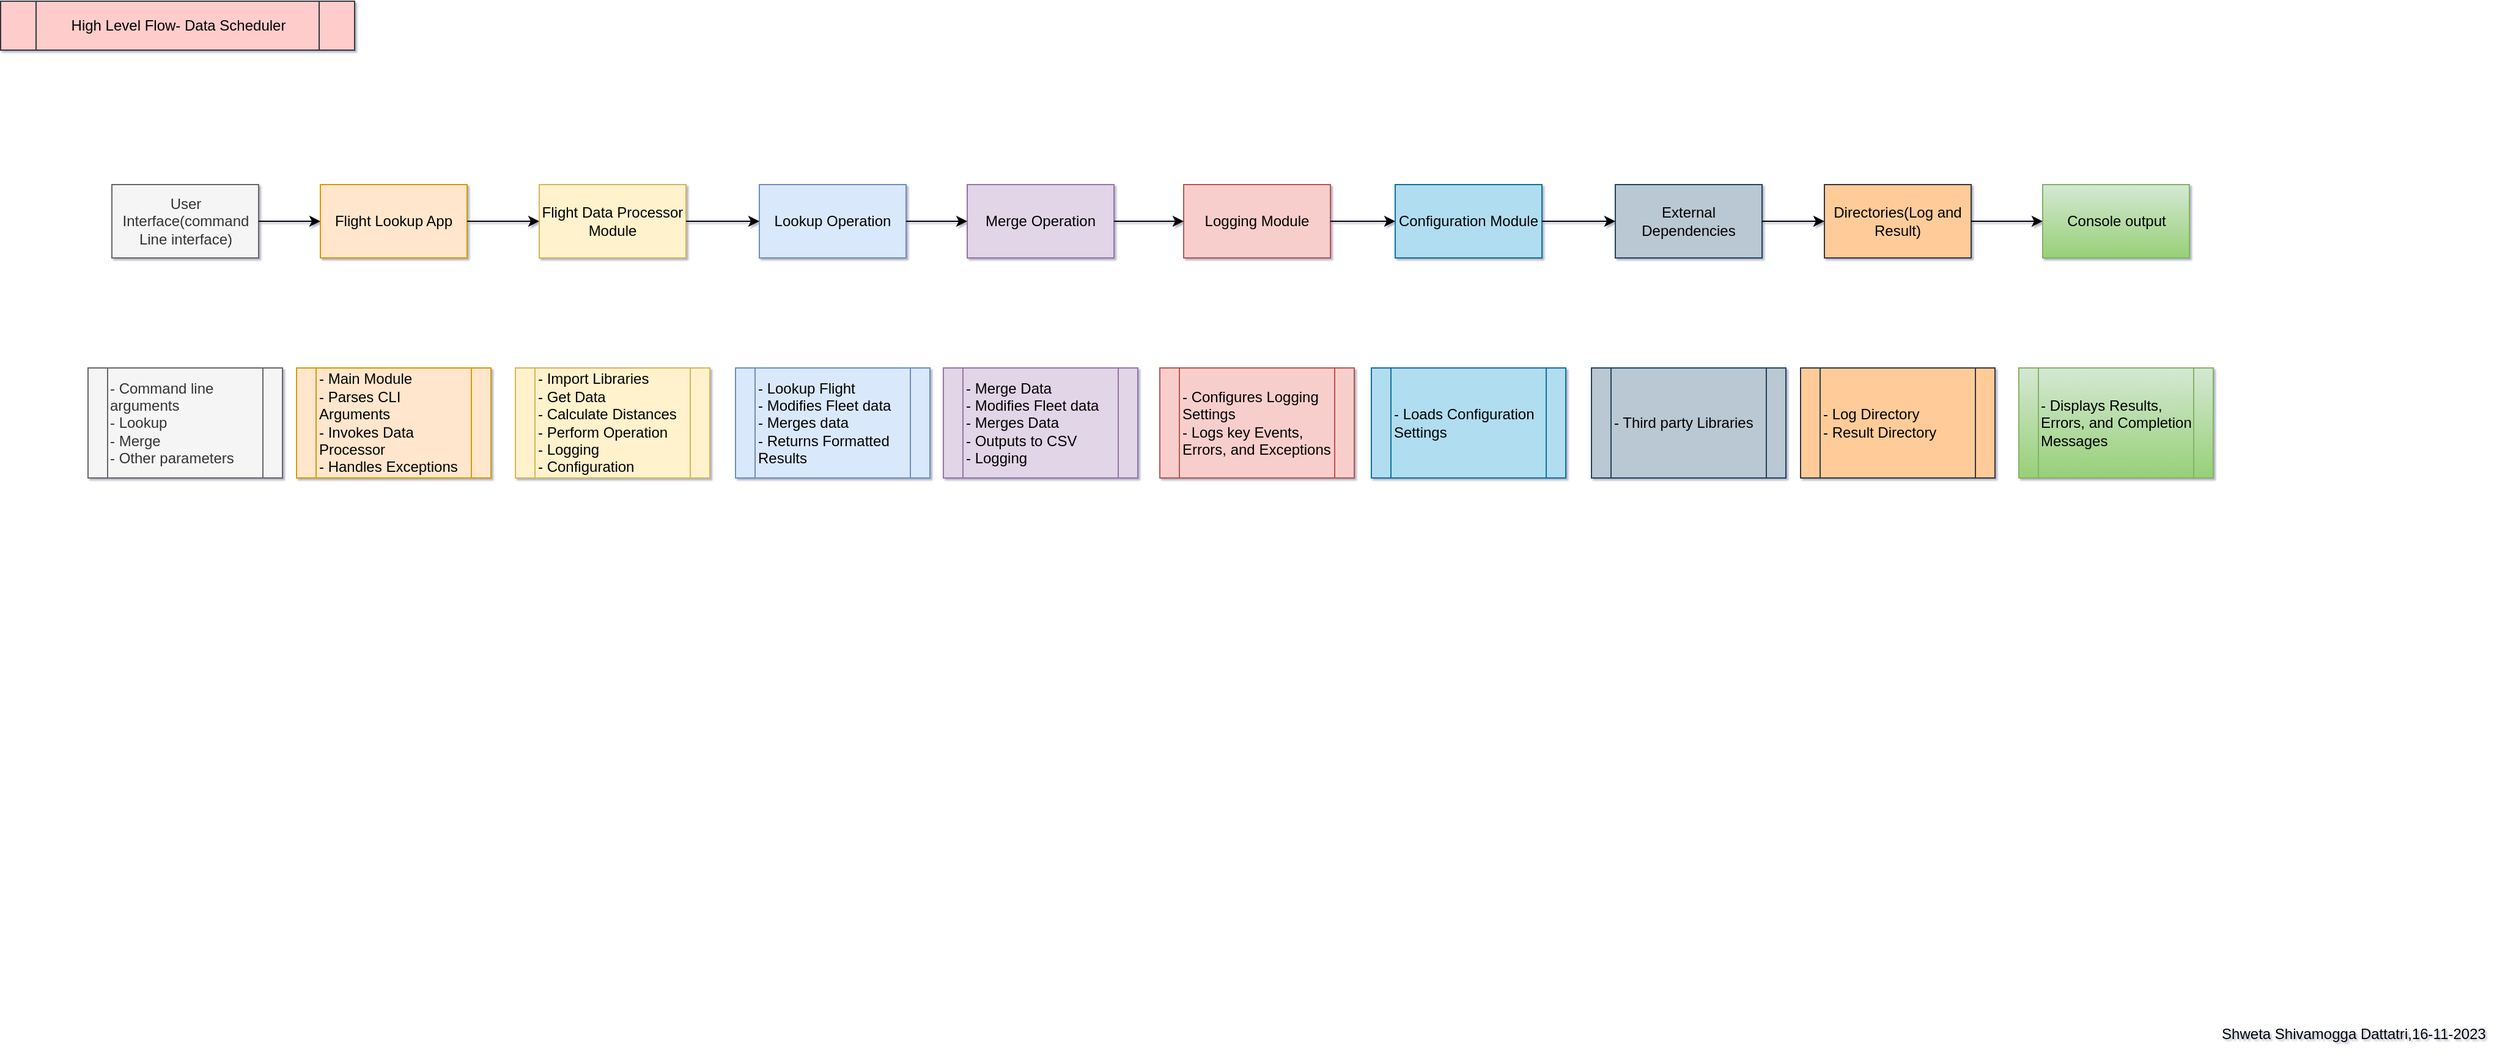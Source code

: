 <mxfile version="22.0.3" type="device">
  <diagram name="Page-1" id="YZCyEPnaN5AjEPofCWqy">
    <mxGraphModel dx="2049" dy="1194" grid="1" gridSize="10" guides="1" tooltips="1" connect="1" arrows="1" fold="1" page="1" pageScale="1" pageWidth="413" pageHeight="291" background="none" math="0" shadow="1">
      <root>
        <mxCell id="0" />
        <mxCell id="1" parent="0" />
        <mxCell id="jmaH9HdOsBBq5J55rm2B-32" value="High Level Flow- Data Scheduler" style="shape=process;whiteSpace=wrap;html=1;backgroundOutline=1;fillColor=#ffcccc;strokeColor=#36393d;" vertex="1" parent="1">
          <mxGeometry x="10.5" y="10" width="289.5" height="40" as="geometry" />
        </mxCell>
        <mxCell id="jmaH9HdOsBBq5J55rm2B-33" value="Shweta Shivamogga Dattatri,16-11-2023" style="text;html=1;strokeColor=none;fillColor=none;align=center;verticalAlign=middle;whiteSpace=wrap;rounded=0;" vertex="1" parent="1">
          <mxGeometry x="1820" y="840" width="230" height="30" as="geometry" />
        </mxCell>
        <mxCell id="jmaH9HdOsBBq5J55rm2B-35" value="" style="group;labelBackgroundColor=none;labelBorderColor=none;fontStyle=0" vertex="1" connectable="0" parent="1">
          <mxGeometry x="82" y="160" width="1738" height="240" as="geometry" />
        </mxCell>
        <mxCell id="jmaH9HdOsBBq5J55rm2B-1" value="User Interface(command Line interface)" style="rounded=0;whiteSpace=wrap;html=1;fillColor=#f5f5f5;fontColor=#333333;strokeColor=#666666;" vertex="1" parent="jmaH9HdOsBBq5J55rm2B-35">
          <mxGeometry x="19.5" width="120" height="60" as="geometry" />
        </mxCell>
        <mxCell id="jmaH9HdOsBBq5J55rm2B-2" value="Console output" style="rounded=0;whiteSpace=wrap;html=1;fillColor=#d5e8d4;gradientColor=#97d077;strokeColor=#82b366;" vertex="1" parent="jmaH9HdOsBBq5J55rm2B-35">
          <mxGeometry x="1598.5" width="120" height="60" as="geometry" />
        </mxCell>
        <mxCell id="jmaH9HdOsBBq5J55rm2B-3" value="Directories(Log and Result)" style="rounded=0;whiteSpace=wrap;html=1;fillColor=#ffcc99;strokeColor=#36393d;" vertex="1" parent="jmaH9HdOsBBq5J55rm2B-35">
          <mxGeometry x="1420" width="120" height="60" as="geometry" />
        </mxCell>
        <mxCell id="jmaH9HdOsBBq5J55rm2B-4" value="External Dependencies" style="rounded=0;whiteSpace=wrap;html=1;fillColor=#bac8d3;strokeColor=#23445d;" vertex="1" parent="jmaH9HdOsBBq5J55rm2B-35">
          <mxGeometry x="1249" width="120" height="60" as="geometry" />
        </mxCell>
        <mxCell id="jmaH9HdOsBBq5J55rm2B-5" value="Configuration Module" style="rounded=0;whiteSpace=wrap;html=1;fillColor=#b1ddf0;strokeColor=#10739e;" vertex="1" parent="jmaH9HdOsBBq5J55rm2B-35">
          <mxGeometry x="1069" width="120" height="60" as="geometry" />
        </mxCell>
        <mxCell id="jmaH9HdOsBBq5J55rm2B-6" value="Flight Lookup App" style="rounded=0;whiteSpace=wrap;html=1;fillColor=#ffe6cc;strokeColor=#d79b00;" vertex="1" parent="jmaH9HdOsBBq5J55rm2B-35">
          <mxGeometry x="190" width="120" height="60" as="geometry" />
        </mxCell>
        <mxCell id="jmaH9HdOsBBq5J55rm2B-7" value="Flight Data Processor Module" style="rounded=0;whiteSpace=wrap;html=1;fillColor=#fff2cc;strokeColor=#d6b656;" vertex="1" parent="jmaH9HdOsBBq5J55rm2B-35">
          <mxGeometry x="369" width="120" height="60" as="geometry" />
        </mxCell>
        <mxCell id="jmaH9HdOsBBq5J55rm2B-8" value="Lookup Operation" style="rounded=0;whiteSpace=wrap;html=1;fillColor=#dae8fc;strokeColor=#6c8ebf;" vertex="1" parent="jmaH9HdOsBBq5J55rm2B-35">
          <mxGeometry x="549" width="120" height="60" as="geometry" />
        </mxCell>
        <mxCell id="jmaH9HdOsBBq5J55rm2B-9" value="Merge Operation" style="rounded=0;whiteSpace=wrap;html=1;fillColor=#e1d5e7;strokeColor=#9673a6;" vertex="1" parent="jmaH9HdOsBBq5J55rm2B-35">
          <mxGeometry x="719" width="120" height="60" as="geometry" />
        </mxCell>
        <mxCell id="jmaH9HdOsBBq5J55rm2B-10" value="Logging Module" style="rounded=0;whiteSpace=wrap;html=1;fillColor=#f8cecc;strokeColor=#b85450;" vertex="1" parent="jmaH9HdOsBBq5J55rm2B-35">
          <mxGeometry x="896" width="120" height="60" as="geometry" />
        </mxCell>
        <mxCell id="jmaH9HdOsBBq5J55rm2B-13" value="- Main Module&lt;br&gt;- Parses CLI Arguments&lt;br&gt;- Invokes Data Processor&lt;br&gt;- Handles Exceptions" style="shape=process;whiteSpace=wrap;html=1;backgroundOutline=1;align=left;fillColor=#ffe6cc;strokeColor=#d79b00;" vertex="1" parent="jmaH9HdOsBBq5J55rm2B-35">
          <mxGeometry x="170.5" y="150" width="159" height="90" as="geometry" />
        </mxCell>
        <mxCell id="jmaH9HdOsBBq5J55rm2B-14" value="- Import Libraries&lt;br&gt;- Get Data&lt;br&gt;- Calculate Distances&lt;br&gt;- Perform Operation&lt;br&gt;- Logging&lt;br&gt;- Configuration" style="shape=process;whiteSpace=wrap;html=1;backgroundOutline=1;align=left;fillColor=#fff2cc;strokeColor=#d6b656;" vertex="1" parent="jmaH9HdOsBBq5J55rm2B-35">
          <mxGeometry x="349.5" y="150" width="159" height="90" as="geometry" />
        </mxCell>
        <mxCell id="jmaH9HdOsBBq5J55rm2B-15" value="- Lookup Flight&lt;br&gt;- Modifies Fleet data&lt;br&gt;- Merges data&lt;br&gt;- Returns Formatted Results" style="shape=process;whiteSpace=wrap;html=1;backgroundOutline=1;align=left;fillColor=#dae8fc;strokeColor=#6c8ebf;" vertex="1" parent="jmaH9HdOsBBq5J55rm2B-35">
          <mxGeometry x="529.5" y="150" width="159" height="90" as="geometry" />
        </mxCell>
        <mxCell id="jmaH9HdOsBBq5J55rm2B-16" value="- Merge Data&lt;br&gt;- Modifies Fleet data&lt;br&gt;- Merges Data&lt;br&gt;- Outputs to CSV&lt;br&gt;- Logging" style="shape=process;whiteSpace=wrap;html=1;backgroundOutline=1;align=left;fillColor=#e1d5e7;strokeColor=#9673a6;" vertex="1" parent="jmaH9HdOsBBq5J55rm2B-35">
          <mxGeometry x="699.5" y="150" width="159" height="90" as="geometry" />
        </mxCell>
        <mxCell id="jmaH9HdOsBBq5J55rm2B-17" value="- Configures Logging Settings&lt;br&gt;- Logs key Events, Errors, and Exceptions" style="shape=process;whiteSpace=wrap;html=1;backgroundOutline=1;align=left;fillColor=#f8cecc;strokeColor=#b85450;" vertex="1" parent="jmaH9HdOsBBq5J55rm2B-35">
          <mxGeometry x="876.5" y="150" width="159" height="90" as="geometry" />
        </mxCell>
        <mxCell id="jmaH9HdOsBBq5J55rm2B-18" value="- Third party Libraries" style="shape=process;whiteSpace=wrap;html=1;backgroundOutline=1;align=left;fillColor=#bac8d3;strokeColor=#23445d;" vertex="1" parent="jmaH9HdOsBBq5J55rm2B-35">
          <mxGeometry x="1229.5" y="150" width="159" height="90" as="geometry" />
        </mxCell>
        <mxCell id="jmaH9HdOsBBq5J55rm2B-19" value="- Log Directory&lt;br&gt;- Result Directory" style="shape=process;whiteSpace=wrap;html=1;backgroundOutline=1;align=left;fillColor=#ffcc99;strokeColor=#36393d;" vertex="1" parent="jmaH9HdOsBBq5J55rm2B-35">
          <mxGeometry x="1400.5" y="150" width="159" height="90" as="geometry" />
        </mxCell>
        <mxCell id="jmaH9HdOsBBq5J55rm2B-20" value="- Displays Results, Errors, and Completion Messages" style="shape=process;whiteSpace=wrap;html=1;backgroundOutline=1;align=left;fillColor=#d5e8d4;gradientColor=#97d077;strokeColor=#82b366;" vertex="1" parent="jmaH9HdOsBBq5J55rm2B-35">
          <mxGeometry x="1579" y="150" width="159" height="90" as="geometry" />
        </mxCell>
        <mxCell id="jmaH9HdOsBBq5J55rm2B-21" value="- Command line arguments&lt;br style=&quot;border-color: var(--border-color); font-size: 12px;&quot;&gt;- Lookup&lt;br style=&quot;border-color: var(--border-color); font-size: 12px;&quot;&gt;- Merge&lt;br style=&quot;border-color: var(--border-color); font-size: 12px;&quot;&gt;- Other parameters" style="shape=process;whiteSpace=wrap;html=1;backgroundOutline=1;align=left;fillColor=#f5f5f5;fontColor=#333333;strokeColor=#666666;labelBackgroundColor=none;labelBorderColor=none;fontStyle=0;fontSize=12;" vertex="1" parent="jmaH9HdOsBBq5J55rm2B-35">
          <mxGeometry y="150" width="159" height="90" as="geometry" />
        </mxCell>
        <mxCell id="jmaH9HdOsBBq5J55rm2B-22" value="- Loads Configuration Settings" style="shape=process;whiteSpace=wrap;html=1;backgroundOutline=1;align=left;fillColor=#b1ddf0;strokeColor=#10739e;" vertex="1" parent="jmaH9HdOsBBq5J55rm2B-35">
          <mxGeometry x="1049.5" y="150" width="159" height="90" as="geometry" />
        </mxCell>
        <mxCell id="jmaH9HdOsBBq5J55rm2B-31" value="" style="edgeStyle=orthogonalEdgeStyle;rounded=0;orthogonalLoop=1;jettySize=auto;html=1;" edge="1" parent="jmaH9HdOsBBq5J55rm2B-35" source="jmaH9HdOsBBq5J55rm2B-3" target="jmaH9HdOsBBq5J55rm2B-2">
          <mxGeometry relative="1" as="geometry" />
        </mxCell>
        <mxCell id="jmaH9HdOsBBq5J55rm2B-30" value="" style="edgeStyle=orthogonalEdgeStyle;rounded=0;orthogonalLoop=1;jettySize=auto;html=1;" edge="1" parent="jmaH9HdOsBBq5J55rm2B-35" source="jmaH9HdOsBBq5J55rm2B-4" target="jmaH9HdOsBBq5J55rm2B-3">
          <mxGeometry relative="1" as="geometry" />
        </mxCell>
        <mxCell id="jmaH9HdOsBBq5J55rm2B-29" value="" style="edgeStyle=orthogonalEdgeStyle;rounded=0;orthogonalLoop=1;jettySize=auto;html=1;" edge="1" parent="jmaH9HdOsBBq5J55rm2B-35" source="jmaH9HdOsBBq5J55rm2B-5" target="jmaH9HdOsBBq5J55rm2B-4">
          <mxGeometry relative="1" as="geometry" />
        </mxCell>
        <mxCell id="jmaH9HdOsBBq5J55rm2B-23" value="" style="edgeStyle=orthogonalEdgeStyle;rounded=0;orthogonalLoop=1;jettySize=auto;html=1;" edge="1" parent="jmaH9HdOsBBq5J55rm2B-35" source="jmaH9HdOsBBq5J55rm2B-1" target="jmaH9HdOsBBq5J55rm2B-6">
          <mxGeometry relative="1" as="geometry" />
        </mxCell>
        <mxCell id="jmaH9HdOsBBq5J55rm2B-24" value="" style="edgeStyle=orthogonalEdgeStyle;rounded=0;orthogonalLoop=1;jettySize=auto;html=1;" edge="1" parent="jmaH9HdOsBBq5J55rm2B-35" source="jmaH9HdOsBBq5J55rm2B-6" target="jmaH9HdOsBBq5J55rm2B-7">
          <mxGeometry relative="1" as="geometry" />
        </mxCell>
        <mxCell id="jmaH9HdOsBBq5J55rm2B-25" value="" style="edgeStyle=orthogonalEdgeStyle;rounded=0;orthogonalLoop=1;jettySize=auto;html=1;" edge="1" parent="jmaH9HdOsBBq5J55rm2B-35" source="jmaH9HdOsBBq5J55rm2B-7" target="jmaH9HdOsBBq5J55rm2B-8">
          <mxGeometry relative="1" as="geometry" />
        </mxCell>
        <mxCell id="jmaH9HdOsBBq5J55rm2B-26" value="" style="edgeStyle=orthogonalEdgeStyle;rounded=0;orthogonalLoop=1;jettySize=auto;html=1;" edge="1" parent="jmaH9HdOsBBq5J55rm2B-35" source="jmaH9HdOsBBq5J55rm2B-8" target="jmaH9HdOsBBq5J55rm2B-9">
          <mxGeometry relative="1" as="geometry" />
        </mxCell>
        <mxCell id="jmaH9HdOsBBq5J55rm2B-27" value="" style="edgeStyle=orthogonalEdgeStyle;rounded=0;orthogonalLoop=1;jettySize=auto;html=1;" edge="1" parent="jmaH9HdOsBBq5J55rm2B-35" source="jmaH9HdOsBBq5J55rm2B-9" target="jmaH9HdOsBBq5J55rm2B-10">
          <mxGeometry relative="1" as="geometry" />
        </mxCell>
        <mxCell id="jmaH9HdOsBBq5J55rm2B-28" value="" style="edgeStyle=orthogonalEdgeStyle;rounded=0;orthogonalLoop=1;jettySize=auto;html=1;" edge="1" parent="jmaH9HdOsBBq5J55rm2B-35" source="jmaH9HdOsBBq5J55rm2B-10" target="jmaH9HdOsBBq5J55rm2B-5">
          <mxGeometry relative="1" as="geometry" />
        </mxCell>
      </root>
    </mxGraphModel>
  </diagram>
</mxfile>
